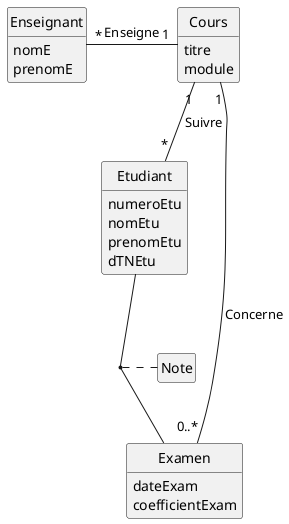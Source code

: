 @startuml Titre
'--------------------------------
' Parametres pour le dessin
'--------------------------------
hide circle
hide empty members
hide empty methods
'--------------------------------

class Etudiant
 {
    numeroEtu
    nomEtu
    prenomEtu
    dTNEtu
}

class Examen
{
    dateExam
    coefficientExam
}

class Note
{
    

}

class Cours
{
    titre
    module
}


class Enseignant
{
   nomE 
   prenomE
}


Examen "0..*" -- "1" Cours : Concerne
(Etudiant, Examen) . Note
Cours "1" -left- "*" Enseignant : Enseigne
Cours "1" -- "*" Etudiant : Suivre


@enduml

